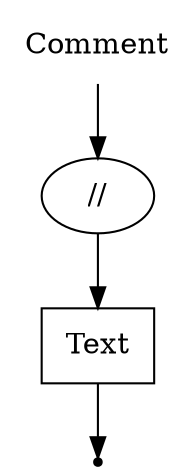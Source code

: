 digraph Comment {
  start [label="Comment" shape=plaintext];
  end [label="" shape=point];
  A [label="//" shape=oval];
  B [label="Text" shape=box];
  start -> A;
  A -> B;
  B -> end;
}